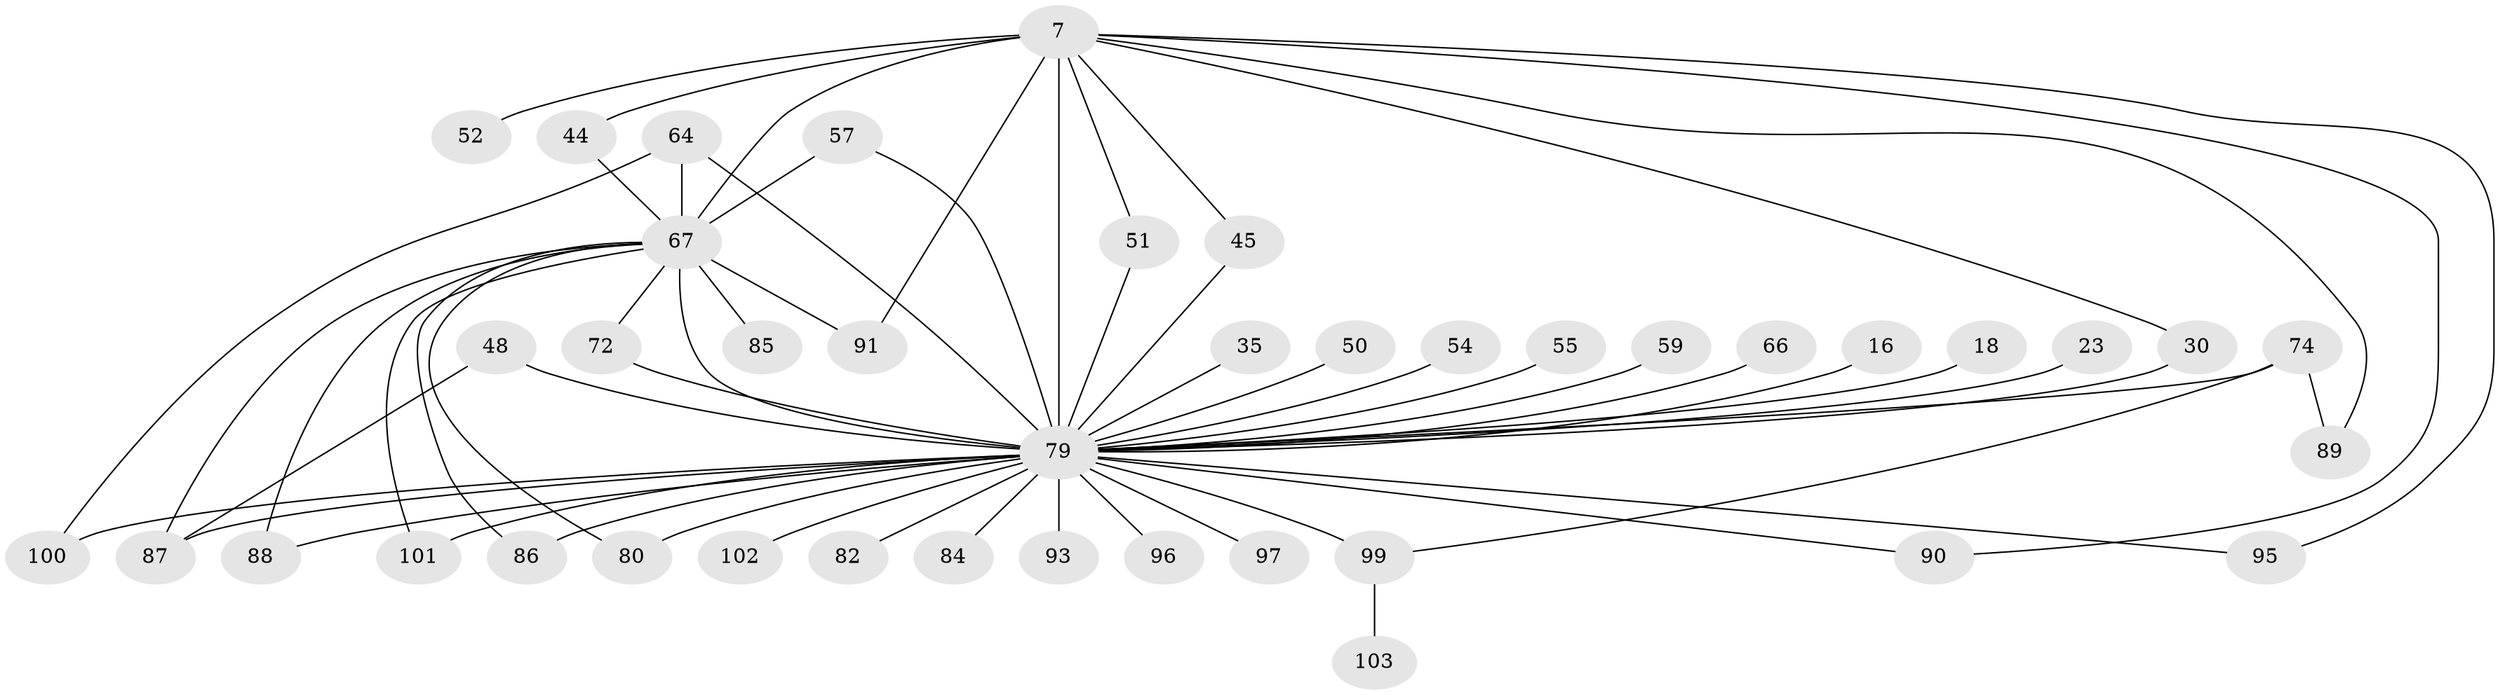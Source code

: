 // original degree distribution, {28: 0.009708737864077669, 22: 0.009708737864077669, 15: 0.009708737864077669, 20: 0.019417475728155338, 29: 0.009708737864077669, 16: 0.009708737864077669, 13: 0.009708737864077669, 35: 0.009708737864077669, 19: 0.009708737864077669, 3: 0.20388349514563106, 4: 0.11650485436893204, 2: 0.5436893203883495, 5: 0.02912621359223301, 7: 0.009708737864077669}
// Generated by graph-tools (version 1.1) at 2025/47/03/04/25 21:47:10]
// undirected, 41 vertices, 60 edges
graph export_dot {
graph [start="1"]
  node [color=gray90,style=filled];
  7 [super="+6"];
  16;
  18;
  23 [super="+17"];
  30 [super="+19"];
  35;
  44;
  45 [super="+41"];
  48 [super="+20+42+13"];
  50;
  51;
  52;
  54;
  55;
  57;
  59 [super="+49"];
  64 [super="+63"];
  66;
  67 [super="+39+9+43"];
  72 [super="+33+70"];
  74 [super="+73+53+56"];
  79 [super="+37+22+25+58+77+8"];
  80 [super="+40+71+76"];
  82 [super="+11"];
  84 [super="+60"];
  85;
  86;
  87 [super="+62"];
  88 [super="+15+65"];
  89;
  90;
  91;
  93;
  95;
  96;
  97;
  99 [super="+83+92+81"];
  100;
  101 [super="+94+98+75+68"];
  102 [super="+14"];
  103;
  7 -- 89;
  7 -- 95;
  7 -- 79 [weight=21];
  7 -- 90;
  7 -- 91;
  7 -- 30;
  7 -- 44;
  7 -- 51;
  7 -- 52 [weight=2];
  7 -- 67 [weight=6];
  7 -- 45;
  16 -- 79;
  18 -- 79 [weight=2];
  23 -- 79 [weight=3];
  30 -- 79 [weight=2];
  35 -- 79 [weight=2];
  44 -- 67;
  45 -- 79;
  48 -- 79 [weight=5];
  48 -- 87;
  50 -- 79 [weight=2];
  51 -- 79;
  54 -- 79 [weight=2];
  55 -- 79 [weight=2];
  57 -- 67;
  57 -- 79;
  59 -- 79 [weight=4];
  64 -- 79;
  64 -- 67 [weight=3];
  64 -- 100;
  66 -- 79 [weight=2];
  67 -- 79 [weight=14];
  67 -- 80 [weight=3];
  67 -- 85;
  67 -- 86;
  67 -- 88 [weight=3];
  67 -- 91;
  67 -- 101;
  67 -- 87 [weight=2];
  67 -- 72;
  72 -- 79 [weight=3];
  74 -- 89;
  74 -- 99;
  74 -- 79 [weight=6];
  79 -- 93 [weight=2];
  79 -- 96;
  79 -- 97 [weight=2];
  79 -- 99 [weight=10];
  79 -- 101 [weight=6];
  79 -- 84 [weight=4];
  79 -- 102 [weight=3];
  79 -- 82 [weight=2];
  79 -- 80;
  79 -- 86;
  79 -- 87;
  79 -- 88;
  79 -- 90;
  79 -- 95;
  79 -- 100;
  99 -- 103 [weight=2];
}
